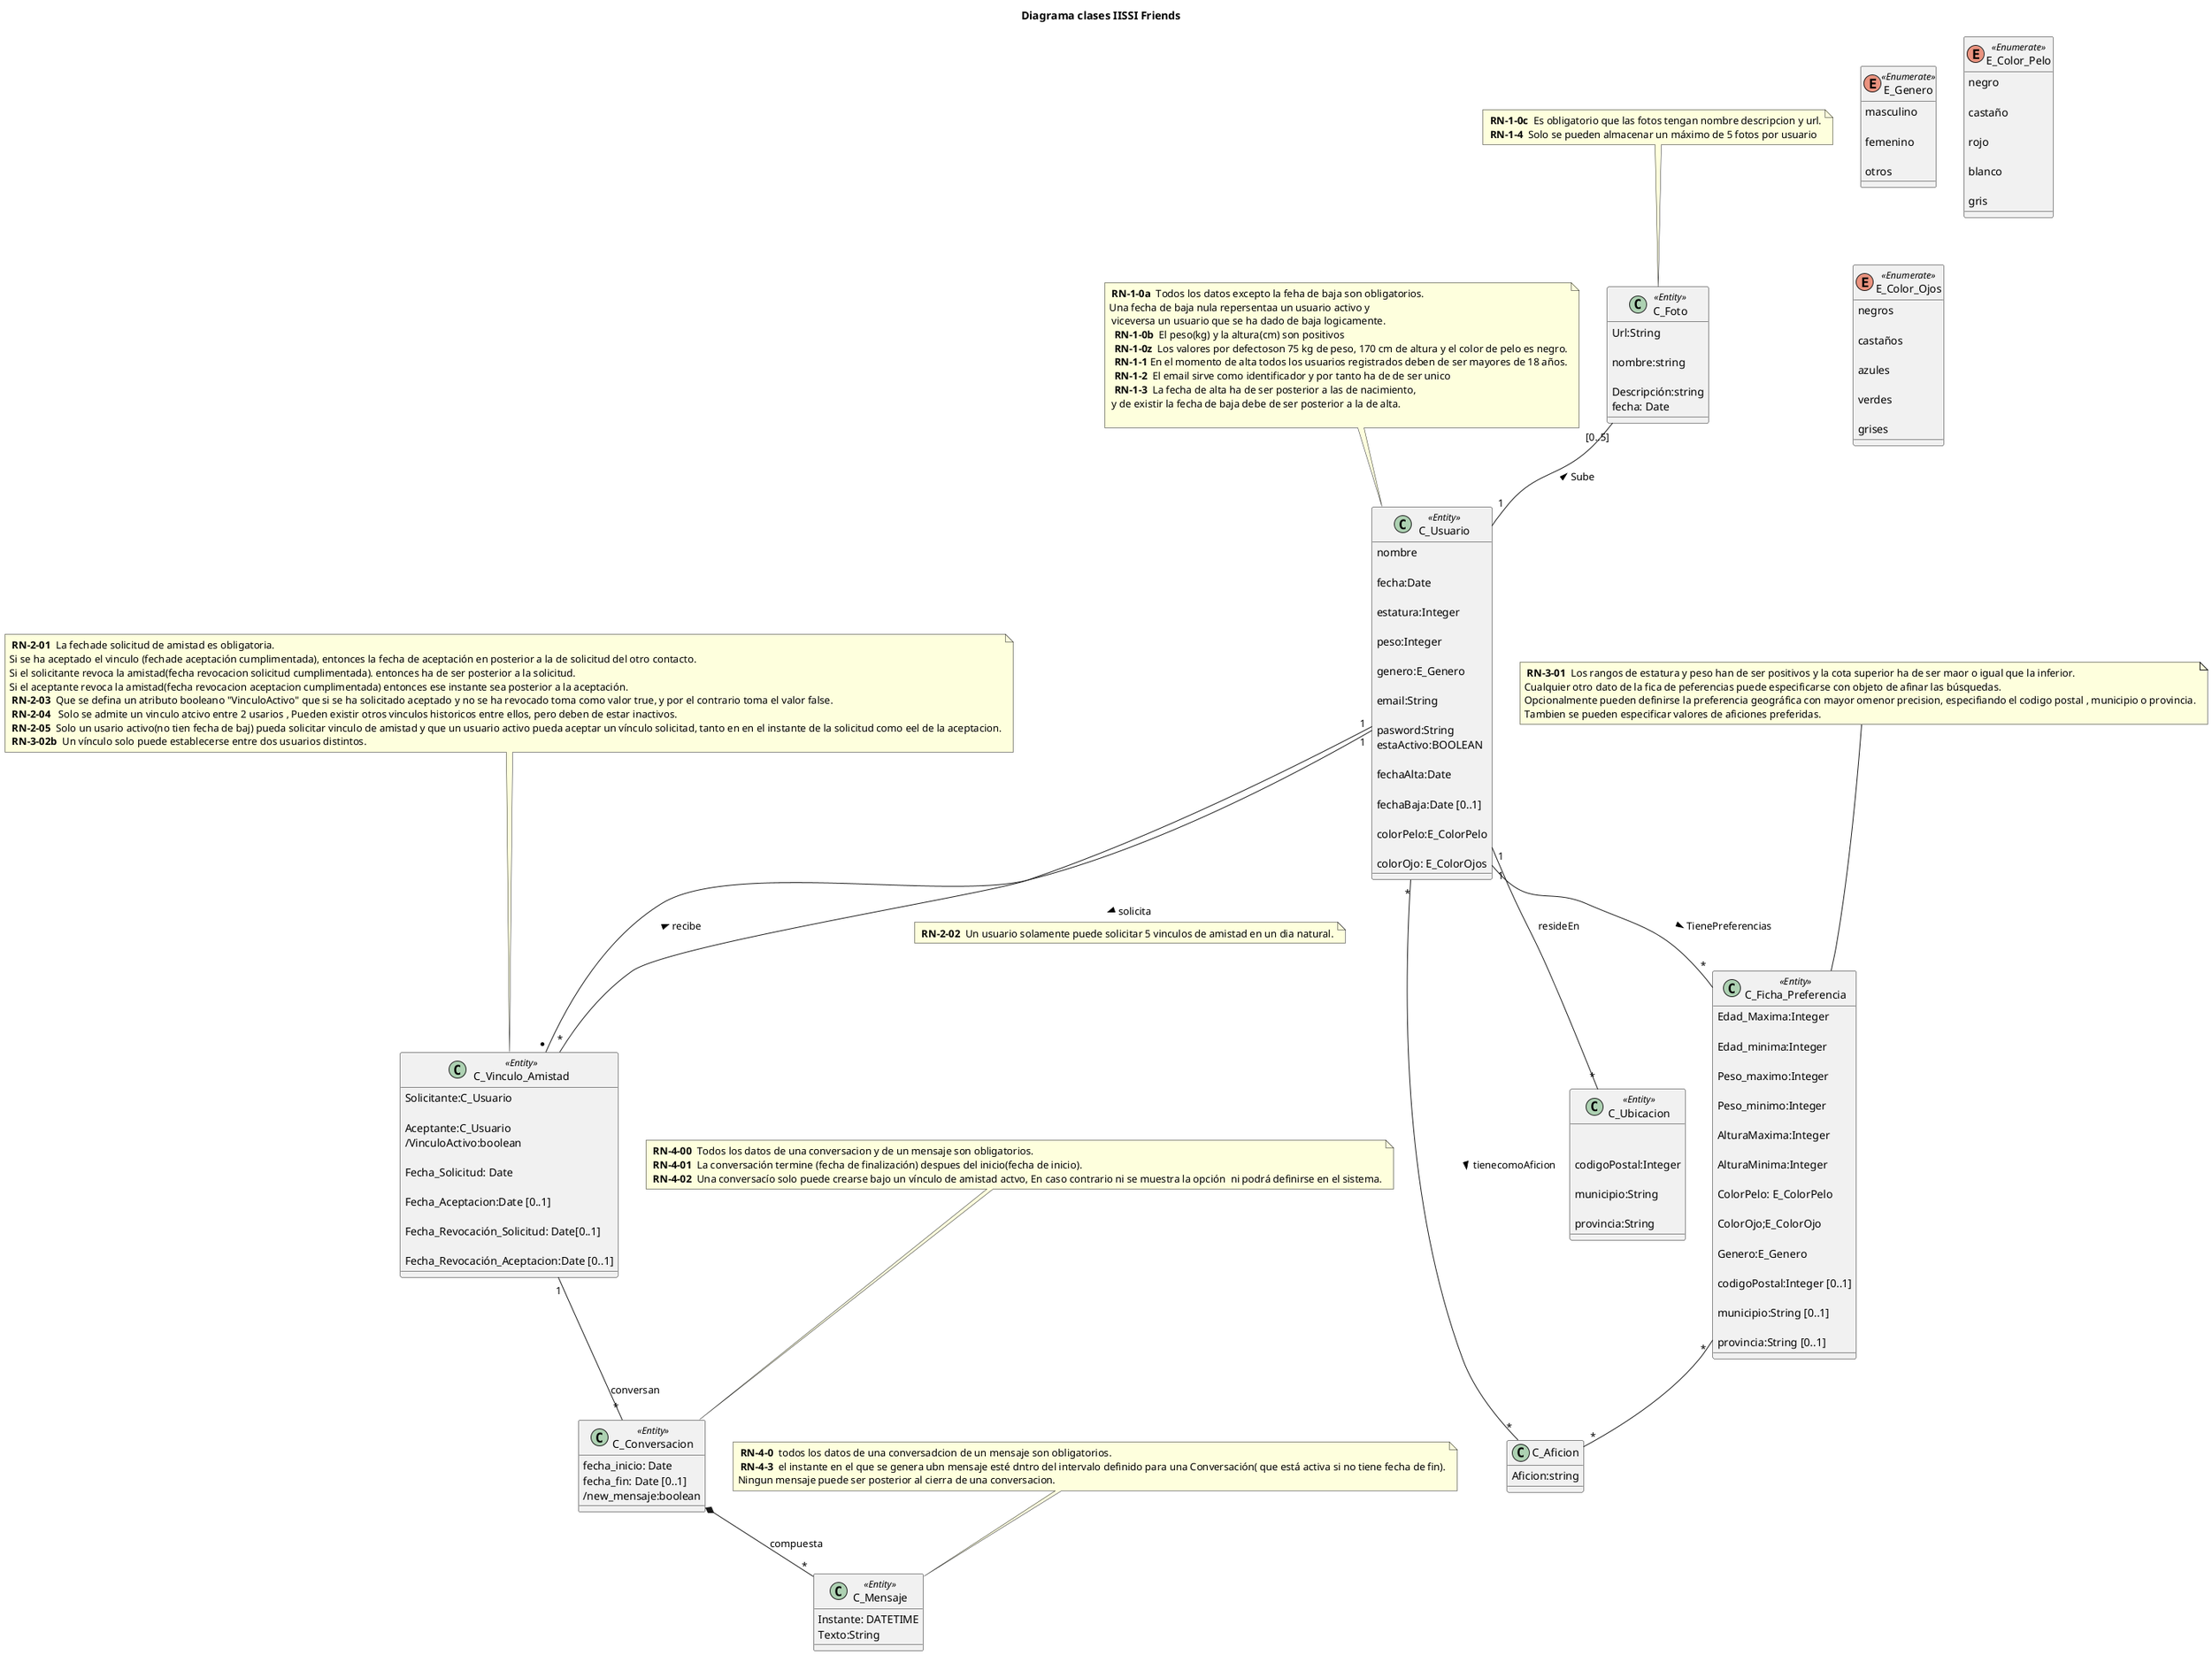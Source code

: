 @startuml Diagrama de clases IISSI-Friends
title Diagrama clases IISSI Friends 

enum E_Genero <<Enumerate>>{ 

masculino 

femenino 

otros 

} 

enum E_Color_Pelo<<Enumerate>>{ 

negro  

castaño 

rojo  

blanco  

gris 

} 

enum E_Color_Ojos<<Enumerate>>{ 

negros 

castaños 

azules 

verdes 

grises 

} 
class C_Aficion{
    Aficion:string
}

class C_Ubicacion<<Entity>>{ 

 

codigoPostal:Integer 

municipio:String 

provincia:String 



} 



class C_Usuario<<Entity>>{ 

nombre 

fecha:Date

estatura:Integer  

peso:Integer 

genero:E_Genero 

email:String  

pasword:String 
estaActivo:BOOLEAN

fechaAlta:Date 

fechaBaja:Date [0..1] 

colorPelo:E_ColorPelo 

colorOjo: E_ColorOjos 

} 

 
class C_Conversacion<<Entity>>{ 
/'
se deducen de la asociacion , así que no hace falta ponerlos 
Participante1:C_Usuario 

Participante2:C_Usuario 
'/

fecha_inicio: Date 
fecha_fin: Date [0..1] 
/new_mensaje:boolean 

} 

class C_Mensaje<<Entity>>{ 

Instante: DATETIME
/'
igualr que con conversaciones, creo que no hacen falta
emisor:C_Usuario
receptor:C_Usuario
'/
Texto:String 

     

} 

Class C_Foto<<Entity>>{ 

Url:String 

nombre:string 

Descripción:string 
fecha: Date

} 



 

Class C_Vinculo_Amistad<<Entity>>{ 

Solicitante:C_Usuario 

Aceptante:C_Usuario 
/VinculoActivo:boolean 

Fecha_Solicitud: Date 

Fecha_Aceptacion:Date [0..1] 

Fecha_Revocación_Solicitud: Date[0..1] 

Fecha_Revocación_Aceptacion:Date [0..1]

} 


Class C_Ficha_Preferencia<<Entity>>{ 

Edad_Maxima:Integer 

Edad_minima:Integer 

Peso_maximo:Integer 

Peso_minimo:Integer 

AlturaMaxima:Integer 

AlturaMinima:Integer 

ColorPelo: E_ColorPelo 

ColorOjo;E_ColorOjo 

Genero:E_Genero 

codigoPostal:Integer [0..1]

municipio:String [0..1]

provincia:String [0..1]



} 

note as RN_usuarios
<b> RN-1-0a </b> Todos los datos excepto la feha de baja son obligatorios. 
Una fecha de baja nula repersentaa un usuario activo y
 viceversa un usuario que se ha dado de baja logicamente.
 <b> RN-1-0b </b> El peso(kg) y la altura(cm) son positivos
 <b> RN-1-0z </b> Los valores por defectoson 75 kg de peso, 170 cm de altura y el color de pelo es negro.
 <b> RN-1-1 </b>En el momento de alta todos los usuarios registrados deben de ser mayores de 18 años.
 <b> RN-1-2 </b> El email sirve como identificador y por tanto ha de de ser unico
 <b> RN-1-3 </b> La fecha de alta ha de ser posterior a las de nacimiento, 
 y de existir la fecha de baja debe de ser posterior a la de alta.

 end note

 


note as RN_fotos 
<b> RN-1-0c </b> Es obligatorio que las fotos tengan nombre descripcion y url.
<b> RN-1-4 </b> Solo se pueden almacenar un máximo de 5 fotos por usuario
end note 

note as RN_vinculos
<b> RN-2-01 </b> La fechade solicitud de amistad es obligatoria.
Si se ha aceptado el vinculo (fechade aceptación cumplimentada), entonces la fecha de aceptación en posterior a la de solicitud del otro contacto.
Si el solicitante revoca la amistad(fecha revocacion solicitud cumplimentada). entonces ha de ser posterior a la solicitud.
Si el aceptante revoca la amistad(fecha revocacion aceptacion cumplimentada) entonces ese instante sea posterior a la aceptación.
<b> RN-2-03 </b> Que se defina un atributo booleano "VinculoActivo" que si se ha solicitado aceptado y no se ha revocado toma como valor true, y por el contrario toma el valor false.
<b> RN-2-04  </b> Solo se admite un vinculo atcivo entre 2 usarios , Pueden existir otros vinculos historicos entre ellos, pero deben de estar inactivos.
<b> RN-2-05 </b> Solo un usario activo(no tien fecha de baj) pueda solicitar vinculo de amistad y que un usuario activo pueda aceptar un vínculo solicitad, tanto en en el instante de la solicitud como eel de la aceptacion.
<b> RN-3-02b </b> Un vínculo solo puede establecerse entre dos usuarios distintos.
end note


note as RN_ficha
<b> RN-3-01 </b> Los rangos de estatura y peso han de ser positivos y la cota superior ha de ser maor o igual que la inferior.
Cualquier otro dato de la fica de peferencias puede especificarse con objeto de afinar las búsquedas.
Opcionalmente pueden definirse la preferencia geográfica con mayor omenor precision, especifiando el codigo postal , municipio o provincia.
Tambien se pueden especificar valores de aficiones preferidas.
end note

note as RN_conversaciones
<b> RN-4-00 </b> Todos los datos de una conversacion y de un mensaje son obligatorios.
<b> RN-4-01 </b> La conversación termine (fecha de finalización) despues del inicio(fecha de inicio).
<b> RN-4-02 </b> Una conversacío solo puede crearse bajo un vínculo de amistad actvo, En caso contrario ni se muestra la opción  ni podrá definirse en el sistema.
end note

note as RN_mensajes
<b> RN-4-0 </b> todos los datos de una conversadcion de un mensaje son obligatorios.
<b> RN-4-3 </b> el instante en el que se genera ubn mensaje esté dntro del intervalo definido para una Conversación( que está activa si no tiene fecha de fin).
Ningun mensaje puede ser posterior al cierra de una conversacion.
end note




RN_vinculos -- C_Vinculo_Amistad
RN_ficha-- C_Ficha_Preferencia
RN_conversaciones --C_Conversacion
RN_mensajes -- C_Mensaje
RN_usuarios-- C_Usuario
RN_fotos -- C_Foto



C_Usuario"1"-up-"[0..5]"C_Foto:> Sube 
C_Conversacion*--"*"C_Mensaje:compuesta
/'C_Usuario"*"-right-"*"C_Usuario:RealizaBusqueda >'/


C_Usuario"1"--"*"C_Vinculo_Amistad: solicita >
note on link
<b> RN-2-02 </b> Un usuario solamente puede solicitar 5 vinculos de amistad en un dia natural.
end note

C_Usuario"1"--"*" C_Ubicacion:resideEn
C_Vinculo_Amistad"* "--"1"C_Usuario:recibe > 
C_Vinculo_Amistad"1"--"*"C_Conversacion:conversan
C_Usuario"1"-- "*"C_Ficha_Preferencia:TienePreferencias >
C_Ficha_Preferencia"*"--"*"C_Aficion
C_Usuario"*"-- "*"C_Aficion: tienecomoAficion >
@enduml 
